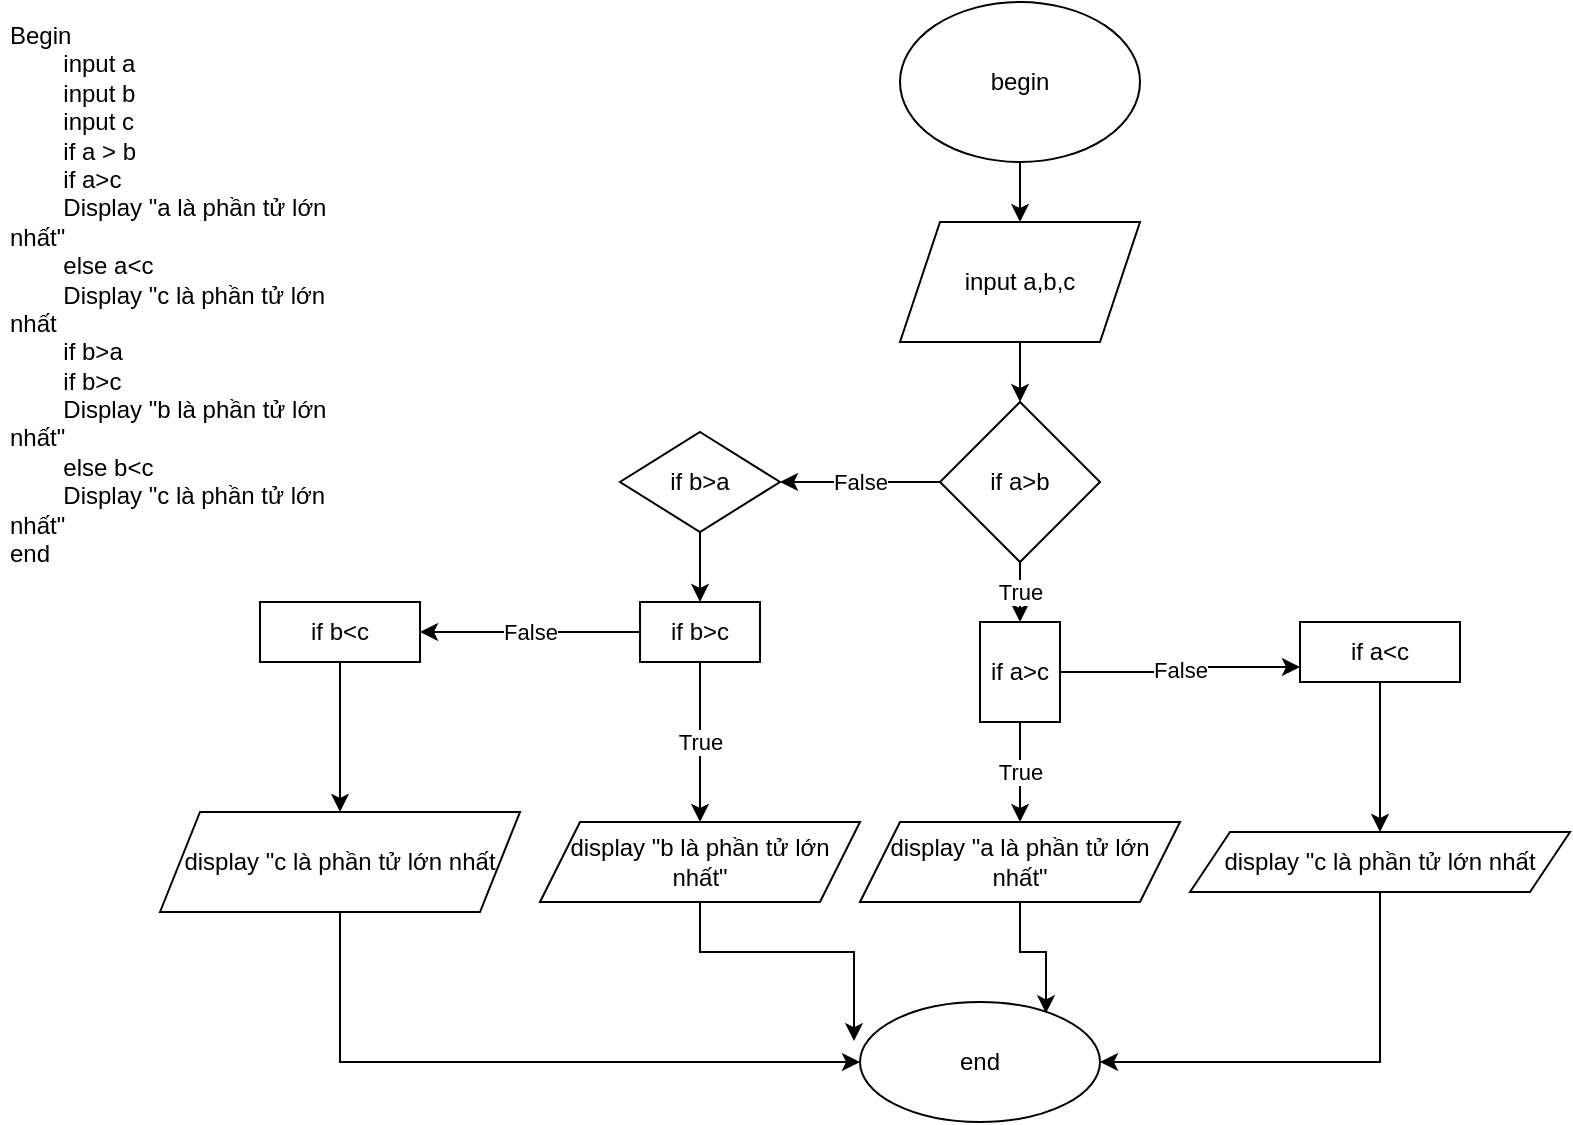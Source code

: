 <mxfile version="20.5.1" type="device"><diagram id="5UXDFQh85sC7PMgB8IDz" name="Trang-1"><mxGraphModel dx="1657" dy="838" grid="1" gridSize="10" guides="1" tooltips="1" connect="1" arrows="1" fold="1" page="1" pageScale="1" pageWidth="827" pageHeight="1169" math="0" shadow="0"><root><mxCell id="0"/><mxCell id="1" parent="0"/><mxCell id="A89DTTfGiUk4B3-jEf85-1" value="Begin&lt;br&gt;&lt;span style=&quot;white-space: pre;&quot;&gt;&#9;&lt;/span&gt;input a&lt;br&gt;&lt;span style=&quot;white-space: pre;&quot;&gt;&#9;&lt;/span&gt;input b&lt;br&gt;&lt;span style=&quot;white-space: pre;&quot;&gt;&#9;&lt;/span&gt;input c&lt;br&gt;&lt;span style=&quot;white-space: pre;&quot;&gt;&#9;&lt;/span&gt;if a &amp;gt; b&lt;br&gt;&lt;span style=&quot;white-space: pre;&quot;&gt;&#9;&lt;/span&gt;if a&amp;gt;c&lt;br&gt;&lt;span style=&quot;white-space: pre;&quot;&gt;&#9;&lt;/span&gt;Display &quot;a là phần tử lớn nhất&quot;&lt;br&gt;&lt;span style=&quot;white-space: pre;&quot;&gt;&#9;&lt;/span&gt;else a&amp;lt;c&lt;br&gt;&lt;span style=&quot;white-space: pre;&quot;&gt;&#9;&lt;/span&gt;Display &quot;c là phần tử lớn nhất&amp;nbsp;&lt;br&gt;&lt;span style=&quot;white-space: pre;&quot;&gt;&#9;&lt;/span&gt;if b&amp;gt;a&lt;br&gt;&lt;span style=&quot;white-space: pre;&quot;&gt;&#9;&lt;/span&gt;if b&amp;gt;c&lt;br&gt;&lt;span style=&quot;white-space: pre;&quot;&gt;&#9;&lt;/span&gt;Display &quot;b là phần tử lớn nhất&quot;&lt;br&gt;&lt;span style=&quot;white-space: pre;&quot;&gt;&#9;&lt;/span&gt;else b&amp;lt;c&lt;br&gt;&lt;span style=&quot;white-space: pre;&quot;&gt;&#9;&lt;/span&gt;Display &quot;c là phần tử lớn nhất&quot;&lt;br&gt;end" style="text;html=1;strokeColor=none;fillColor=none;spacing=5;spacingTop=-20;whiteSpace=wrap;overflow=hidden;rounded=0;" parent="1" vertex="1"><mxGeometry x="20" y="20" width="190" height="330" as="geometry"/></mxCell><mxCell id="A89DTTfGiUk4B3-jEf85-4" style="edgeStyle=orthogonalEdgeStyle;rounded=0;orthogonalLoop=1;jettySize=auto;html=1;exitX=0.5;exitY=1;exitDx=0;exitDy=0;" parent="1" source="A89DTTfGiUk4B3-jEf85-2" target="A89DTTfGiUk4B3-jEf85-3" edge="1"><mxGeometry relative="1" as="geometry"/></mxCell><mxCell id="A89DTTfGiUk4B3-jEf85-2" value="begin" style="ellipse;whiteSpace=wrap;html=1;" parent="1" vertex="1"><mxGeometry x="470" width="120" height="80" as="geometry"/></mxCell><mxCell id="A89DTTfGiUk4B3-jEf85-9" style="edgeStyle=orthogonalEdgeStyle;rounded=0;orthogonalLoop=1;jettySize=auto;html=1;exitX=0.5;exitY=1;exitDx=0;exitDy=0;entryX=0.5;entryY=0;entryDx=0;entryDy=0;" parent="1" source="A89DTTfGiUk4B3-jEf85-3" target="A89DTTfGiUk4B3-jEf85-7" edge="1"><mxGeometry relative="1" as="geometry"/></mxCell><mxCell id="A89DTTfGiUk4B3-jEf85-3" value="input a,b,c" style="shape=parallelogram;perimeter=parallelogramPerimeter;whiteSpace=wrap;html=1;fixedSize=1;" parent="1" vertex="1"><mxGeometry x="470" y="110" width="120" height="60" as="geometry"/></mxCell><mxCell id="A89DTTfGiUk4B3-jEf85-11" value="True" style="edgeStyle=orthogonalEdgeStyle;rounded=0;orthogonalLoop=1;jettySize=auto;html=1;" parent="1" source="A89DTTfGiUk4B3-jEf85-7" target="A89DTTfGiUk4B3-jEf85-10" edge="1"><mxGeometry relative="1" as="geometry"/></mxCell><mxCell id="A89DTTfGiUk4B3-jEf85-19" value="False" style="edgeStyle=orthogonalEdgeStyle;rounded=0;orthogonalLoop=1;jettySize=auto;html=1;" parent="1" source="A89DTTfGiUk4B3-jEf85-7" target="A89DTTfGiUk4B3-jEf85-18" edge="1"><mxGeometry relative="1" as="geometry"/></mxCell><mxCell id="A89DTTfGiUk4B3-jEf85-7" value="if a&amp;gt;b" style="rhombus;whiteSpace=wrap;html=1;" parent="1" vertex="1"><mxGeometry x="490" y="200" width="80" height="80" as="geometry"/></mxCell><mxCell id="A89DTTfGiUk4B3-jEf85-13" value="True" style="edgeStyle=orthogonalEdgeStyle;rounded=0;orthogonalLoop=1;jettySize=auto;html=1;" parent="1" source="A89DTTfGiUk4B3-jEf85-10" target="A89DTTfGiUk4B3-jEf85-12" edge="1"><mxGeometry relative="1" as="geometry"/></mxCell><mxCell id="lYOeQ5-HONI2xIMC8SYR-10" value="False" style="edgeStyle=orthogonalEdgeStyle;rounded=0;orthogonalLoop=1;jettySize=auto;html=1;exitX=1;exitY=0.5;exitDx=0;exitDy=0;entryX=0;entryY=0.75;entryDx=0;entryDy=0;" edge="1" parent="1" source="A89DTTfGiUk4B3-jEf85-10" target="A89DTTfGiUk4B3-jEf85-14"><mxGeometry relative="1" as="geometry"/></mxCell><mxCell id="A89DTTfGiUk4B3-jEf85-10" value="if a&amp;gt;c" style="whiteSpace=wrap;html=1;" parent="1" vertex="1"><mxGeometry x="510" y="310" width="40" height="50" as="geometry"/></mxCell><mxCell id="lYOeQ5-HONI2xIMC8SYR-3" style="edgeStyle=orthogonalEdgeStyle;rounded=0;orthogonalLoop=1;jettySize=auto;html=1;exitX=0.5;exitY=1;exitDx=0;exitDy=0;entryX=0.775;entryY=0.094;entryDx=0;entryDy=0;entryPerimeter=0;" edge="1" parent="1" source="A89DTTfGiUk4B3-jEf85-12" target="A89DTTfGiUk4B3-jEf85-28"><mxGeometry relative="1" as="geometry"/></mxCell><mxCell id="A89DTTfGiUk4B3-jEf85-12" value="display &quot;a là phần tử lớn nhất&quot;" style="shape=parallelogram;perimeter=parallelogramPerimeter;whiteSpace=wrap;html=1;fixedSize=1;" parent="1" vertex="1"><mxGeometry x="450" y="410" width="160" height="40" as="geometry"/></mxCell><mxCell id="A89DTTfGiUk4B3-jEf85-17" value="" style="edgeStyle=orthogonalEdgeStyle;rounded=0;orthogonalLoop=1;jettySize=auto;html=1;" parent="1" source="A89DTTfGiUk4B3-jEf85-14" target="A89DTTfGiUk4B3-jEf85-16" edge="1"><mxGeometry relative="1" as="geometry"/></mxCell><mxCell id="A89DTTfGiUk4B3-jEf85-14" value="if a&amp;lt;c" style="whiteSpace=wrap;html=1;" parent="1" vertex="1"><mxGeometry x="670" y="310" width="80" height="30" as="geometry"/></mxCell><mxCell id="lYOeQ5-HONI2xIMC8SYR-4" style="edgeStyle=orthogonalEdgeStyle;rounded=0;orthogonalLoop=1;jettySize=auto;html=1;exitX=0.5;exitY=1;exitDx=0;exitDy=0;entryX=1;entryY=0.5;entryDx=0;entryDy=0;" edge="1" parent="1" source="A89DTTfGiUk4B3-jEf85-16" target="A89DTTfGiUk4B3-jEf85-28"><mxGeometry relative="1" as="geometry"/></mxCell><mxCell id="A89DTTfGiUk4B3-jEf85-16" value="display &quot;c là phần tử lớn nhất" style="shape=parallelogram;perimeter=parallelogramPerimeter;whiteSpace=wrap;html=1;fixedSize=1;" parent="1" vertex="1"><mxGeometry x="615" y="415" width="190" height="30" as="geometry"/></mxCell><mxCell id="A89DTTfGiUk4B3-jEf85-21" value="" style="edgeStyle=orthogonalEdgeStyle;rounded=0;orthogonalLoop=1;jettySize=auto;html=1;" parent="1" source="A89DTTfGiUk4B3-jEf85-18" target="A89DTTfGiUk4B3-jEf85-20" edge="1"><mxGeometry relative="1" as="geometry"/></mxCell><mxCell id="A89DTTfGiUk4B3-jEf85-18" value="if b&amp;gt;a" style="rhombus;whiteSpace=wrap;html=1;" parent="1" vertex="1"><mxGeometry x="330" y="215" width="80" height="50" as="geometry"/></mxCell><mxCell id="A89DTTfGiUk4B3-jEf85-23" value="True" style="edgeStyle=orthogonalEdgeStyle;rounded=0;orthogonalLoop=1;jettySize=auto;html=1;" parent="1" source="A89DTTfGiUk4B3-jEf85-20" target="A89DTTfGiUk4B3-jEf85-22" edge="1"><mxGeometry relative="1" as="geometry"/></mxCell><mxCell id="lYOeQ5-HONI2xIMC8SYR-11" value="False" style="edgeStyle=orthogonalEdgeStyle;rounded=0;orthogonalLoop=1;jettySize=auto;html=1;exitX=0;exitY=0.5;exitDx=0;exitDy=0;" edge="1" parent="1" source="A89DTTfGiUk4B3-jEf85-20" target="A89DTTfGiUk4B3-jEf85-24"><mxGeometry relative="1" as="geometry"/></mxCell><mxCell id="A89DTTfGiUk4B3-jEf85-20" value="if b&amp;gt;c" style="whiteSpace=wrap;html=1;" parent="1" vertex="1"><mxGeometry x="340" y="300" width="60" height="30" as="geometry"/></mxCell><mxCell id="lYOeQ5-HONI2xIMC8SYR-5" style="edgeStyle=orthogonalEdgeStyle;rounded=0;orthogonalLoop=1;jettySize=auto;html=1;exitX=0.5;exitY=1;exitDx=0;exitDy=0;entryX=-0.025;entryY=0.326;entryDx=0;entryDy=0;entryPerimeter=0;" edge="1" parent="1" source="A89DTTfGiUk4B3-jEf85-22" target="A89DTTfGiUk4B3-jEf85-28"><mxGeometry relative="1" as="geometry"/></mxCell><mxCell id="A89DTTfGiUk4B3-jEf85-22" value="display &quot;b là phần tử lớn nhất&quot;" style="shape=parallelogram;perimeter=parallelogramPerimeter;whiteSpace=wrap;html=1;fixedSize=1;" parent="1" vertex="1"><mxGeometry x="290" y="410" width="160" height="40" as="geometry"/></mxCell><mxCell id="A89DTTfGiUk4B3-jEf85-27" value="" style="edgeStyle=orthogonalEdgeStyle;rounded=0;orthogonalLoop=1;jettySize=auto;html=1;" parent="1" source="A89DTTfGiUk4B3-jEf85-24" target="A89DTTfGiUk4B3-jEf85-26" edge="1"><mxGeometry relative="1" as="geometry"/></mxCell><mxCell id="A89DTTfGiUk4B3-jEf85-24" value="if b&amp;lt;c" style="whiteSpace=wrap;html=1;" parent="1" vertex="1"><mxGeometry x="150" y="300" width="80" height="30" as="geometry"/></mxCell><mxCell id="lYOeQ5-HONI2xIMC8SYR-7" style="edgeStyle=orthogonalEdgeStyle;rounded=0;orthogonalLoop=1;jettySize=auto;html=1;exitX=0.5;exitY=1;exitDx=0;exitDy=0;entryX=0;entryY=0.5;entryDx=0;entryDy=0;" edge="1" parent="1" source="A89DTTfGiUk4B3-jEf85-26" target="A89DTTfGiUk4B3-jEf85-28"><mxGeometry relative="1" as="geometry"/></mxCell><mxCell id="A89DTTfGiUk4B3-jEf85-26" value="display &quot;c là phần tử lớn nhất" style="shape=parallelogram;perimeter=parallelogramPerimeter;whiteSpace=wrap;html=1;fixedSize=1;" parent="1" vertex="1"><mxGeometry x="100" y="405" width="180" height="50" as="geometry"/></mxCell><mxCell id="A89DTTfGiUk4B3-jEf85-28" value="end" style="ellipse;whiteSpace=wrap;html=1;" parent="1" vertex="1"><mxGeometry x="450" y="500" width="120" height="60" as="geometry"/></mxCell></root></mxGraphModel></diagram></mxfile>